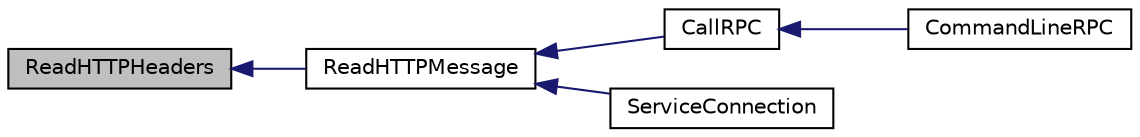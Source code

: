 digraph "ReadHTTPHeaders"
{
  edge [fontname="Helvetica",fontsize="10",labelfontname="Helvetica",labelfontsize="10"];
  node [fontname="Helvetica",fontsize="10",shape=record];
  rankdir="LR";
  Node117 [label="ReadHTTPHeaders",height=0.2,width=0.4,color="black", fillcolor="grey75", style="filled", fontcolor="black"];
  Node117 -> Node118 [dir="back",color="midnightblue",fontsize="10",style="solid",fontname="Helvetica"];
  Node118 [label="ReadHTTPMessage",height=0.2,width=0.4,color="black", fillcolor="white", style="filled",URL="$rpcprotocol_8cpp.html#a04ef20cccddfd1505806982c3c232325"];
  Node118 -> Node119 [dir="back",color="midnightblue",fontsize="10",style="solid",fontname="Helvetica"];
  Node119 [label="CallRPC",height=0.2,width=0.4,color="black", fillcolor="white", style="filled",URL="$divi-cli_8cpp.html#ae0b4394f271db49671cf894dbe94c484"];
  Node119 -> Node120 [dir="back",color="midnightblue",fontsize="10",style="solid",fontname="Helvetica"];
  Node120 [label="CommandLineRPC",height=0.2,width=0.4,color="black", fillcolor="white", style="filled",URL="$divi-cli_8cpp.html#a4ee23259648a971c9c05aeff8b545a6d"];
  Node118 -> Node121 [dir="back",color="midnightblue",fontsize="10",style="solid",fontname="Helvetica"];
  Node121 [label="ServiceConnection",height=0.2,width=0.4,color="black", fillcolor="white", style="filled",URL="$rpcserver_8cpp.html#adda5af922ba2f27c9f6219394d3c4f4c"];
}
